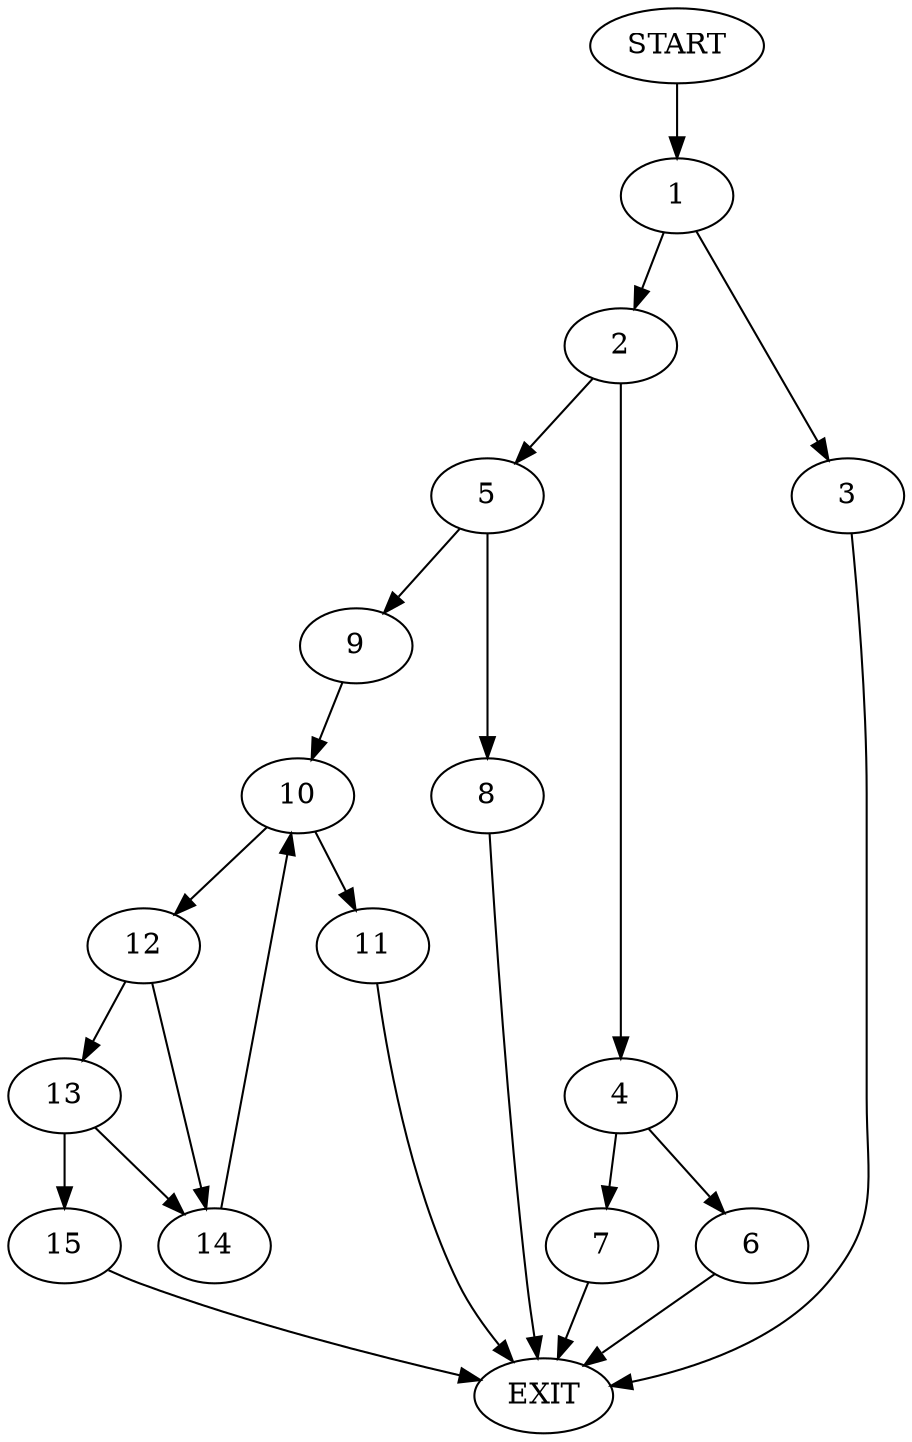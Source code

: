digraph {
0 [label="START"]
16 [label="EXIT"]
0 -> 1
1 -> 2
1 -> 3
2 -> 4
2 -> 5
3 -> 16
4 -> 6
4 -> 7
5 -> 8
5 -> 9
9 -> 10
8 -> 16
10 -> 11
10 -> 12
12 -> 13
12 -> 14
11 -> 16
13 -> 14
13 -> 15
14 -> 10
15 -> 16
6 -> 16
7 -> 16
}
